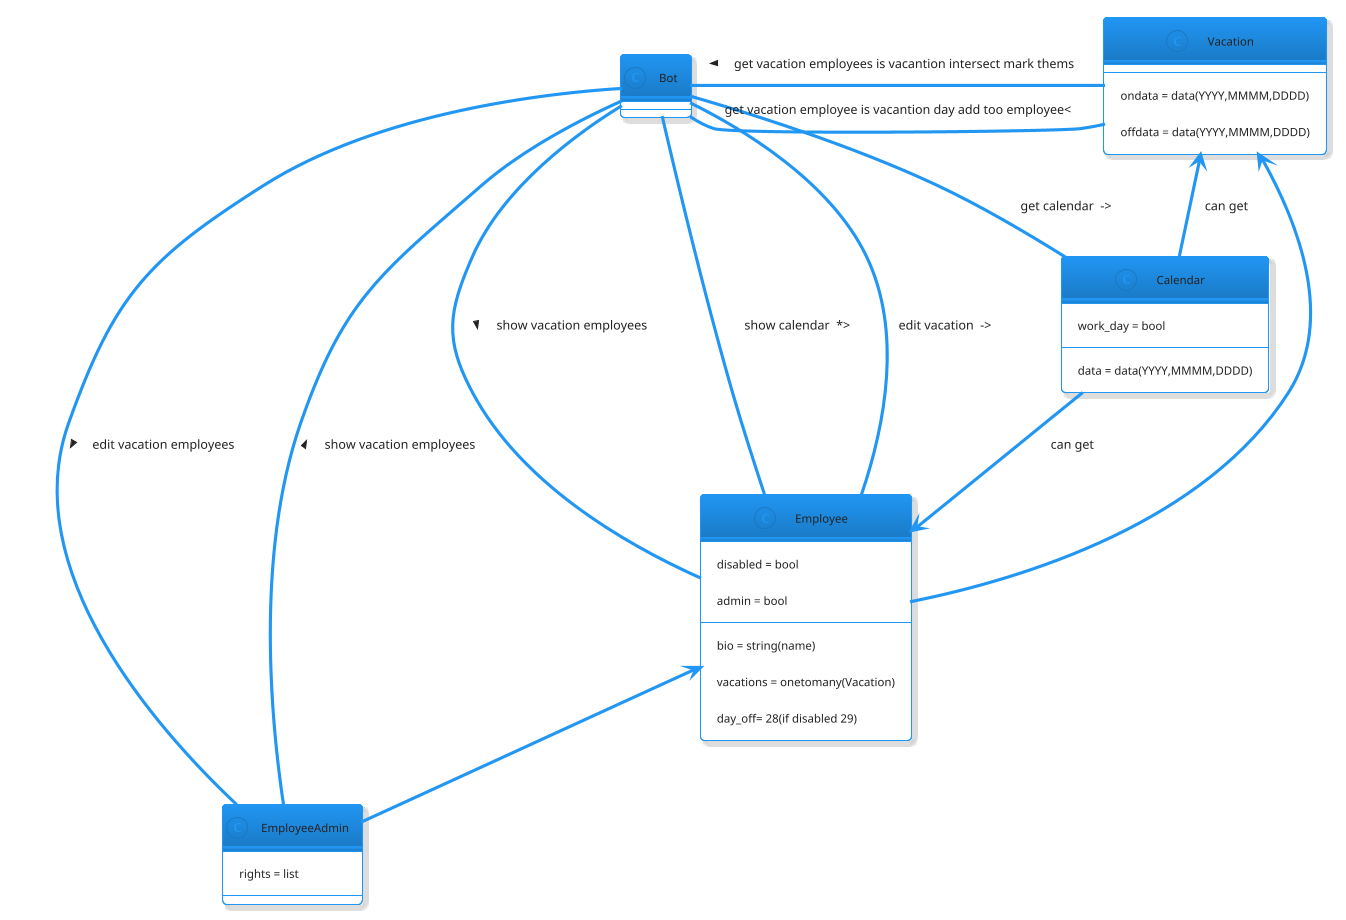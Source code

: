 @startuml
!theme materia-outline


class Calendar {

    data = data(YYYY,MMMM,DDDD)
    work_day = bool

}


class Employee {

    bio = string(name)
    vacations = onetomany(Vacation)
    day_off= 28(if disabled 29)
    disabled = bool
    admin = bool
}

class Vacation {

    ondata = data(YYYY,MMMM,DDDD)
    offdata = data(YYYY,MMMM,DDDD)

}

class EmployeeAdmin {
    rights = list
}

Employee <== EmployeeAdmin
Vacation <== Employee
Vacation <== Calendar : can get
Calendar ==> Employee : can get
Bot - Calendar : get calendar  ->
Bot - Employee : show vacation employees  >
Bot - Employee : show calendar  *>
Bot - EmployeeAdmin : edit vacation employees  >
Bot - Vacation : get vacation employees is vacantion intersect mark thems <
Bot - Vacation : get vacation employee is vacantion day add too employee<
Bot - EmployeeAdmin : show vacation employees  <
Bot - Employee : edit vacation  ->
@enduml